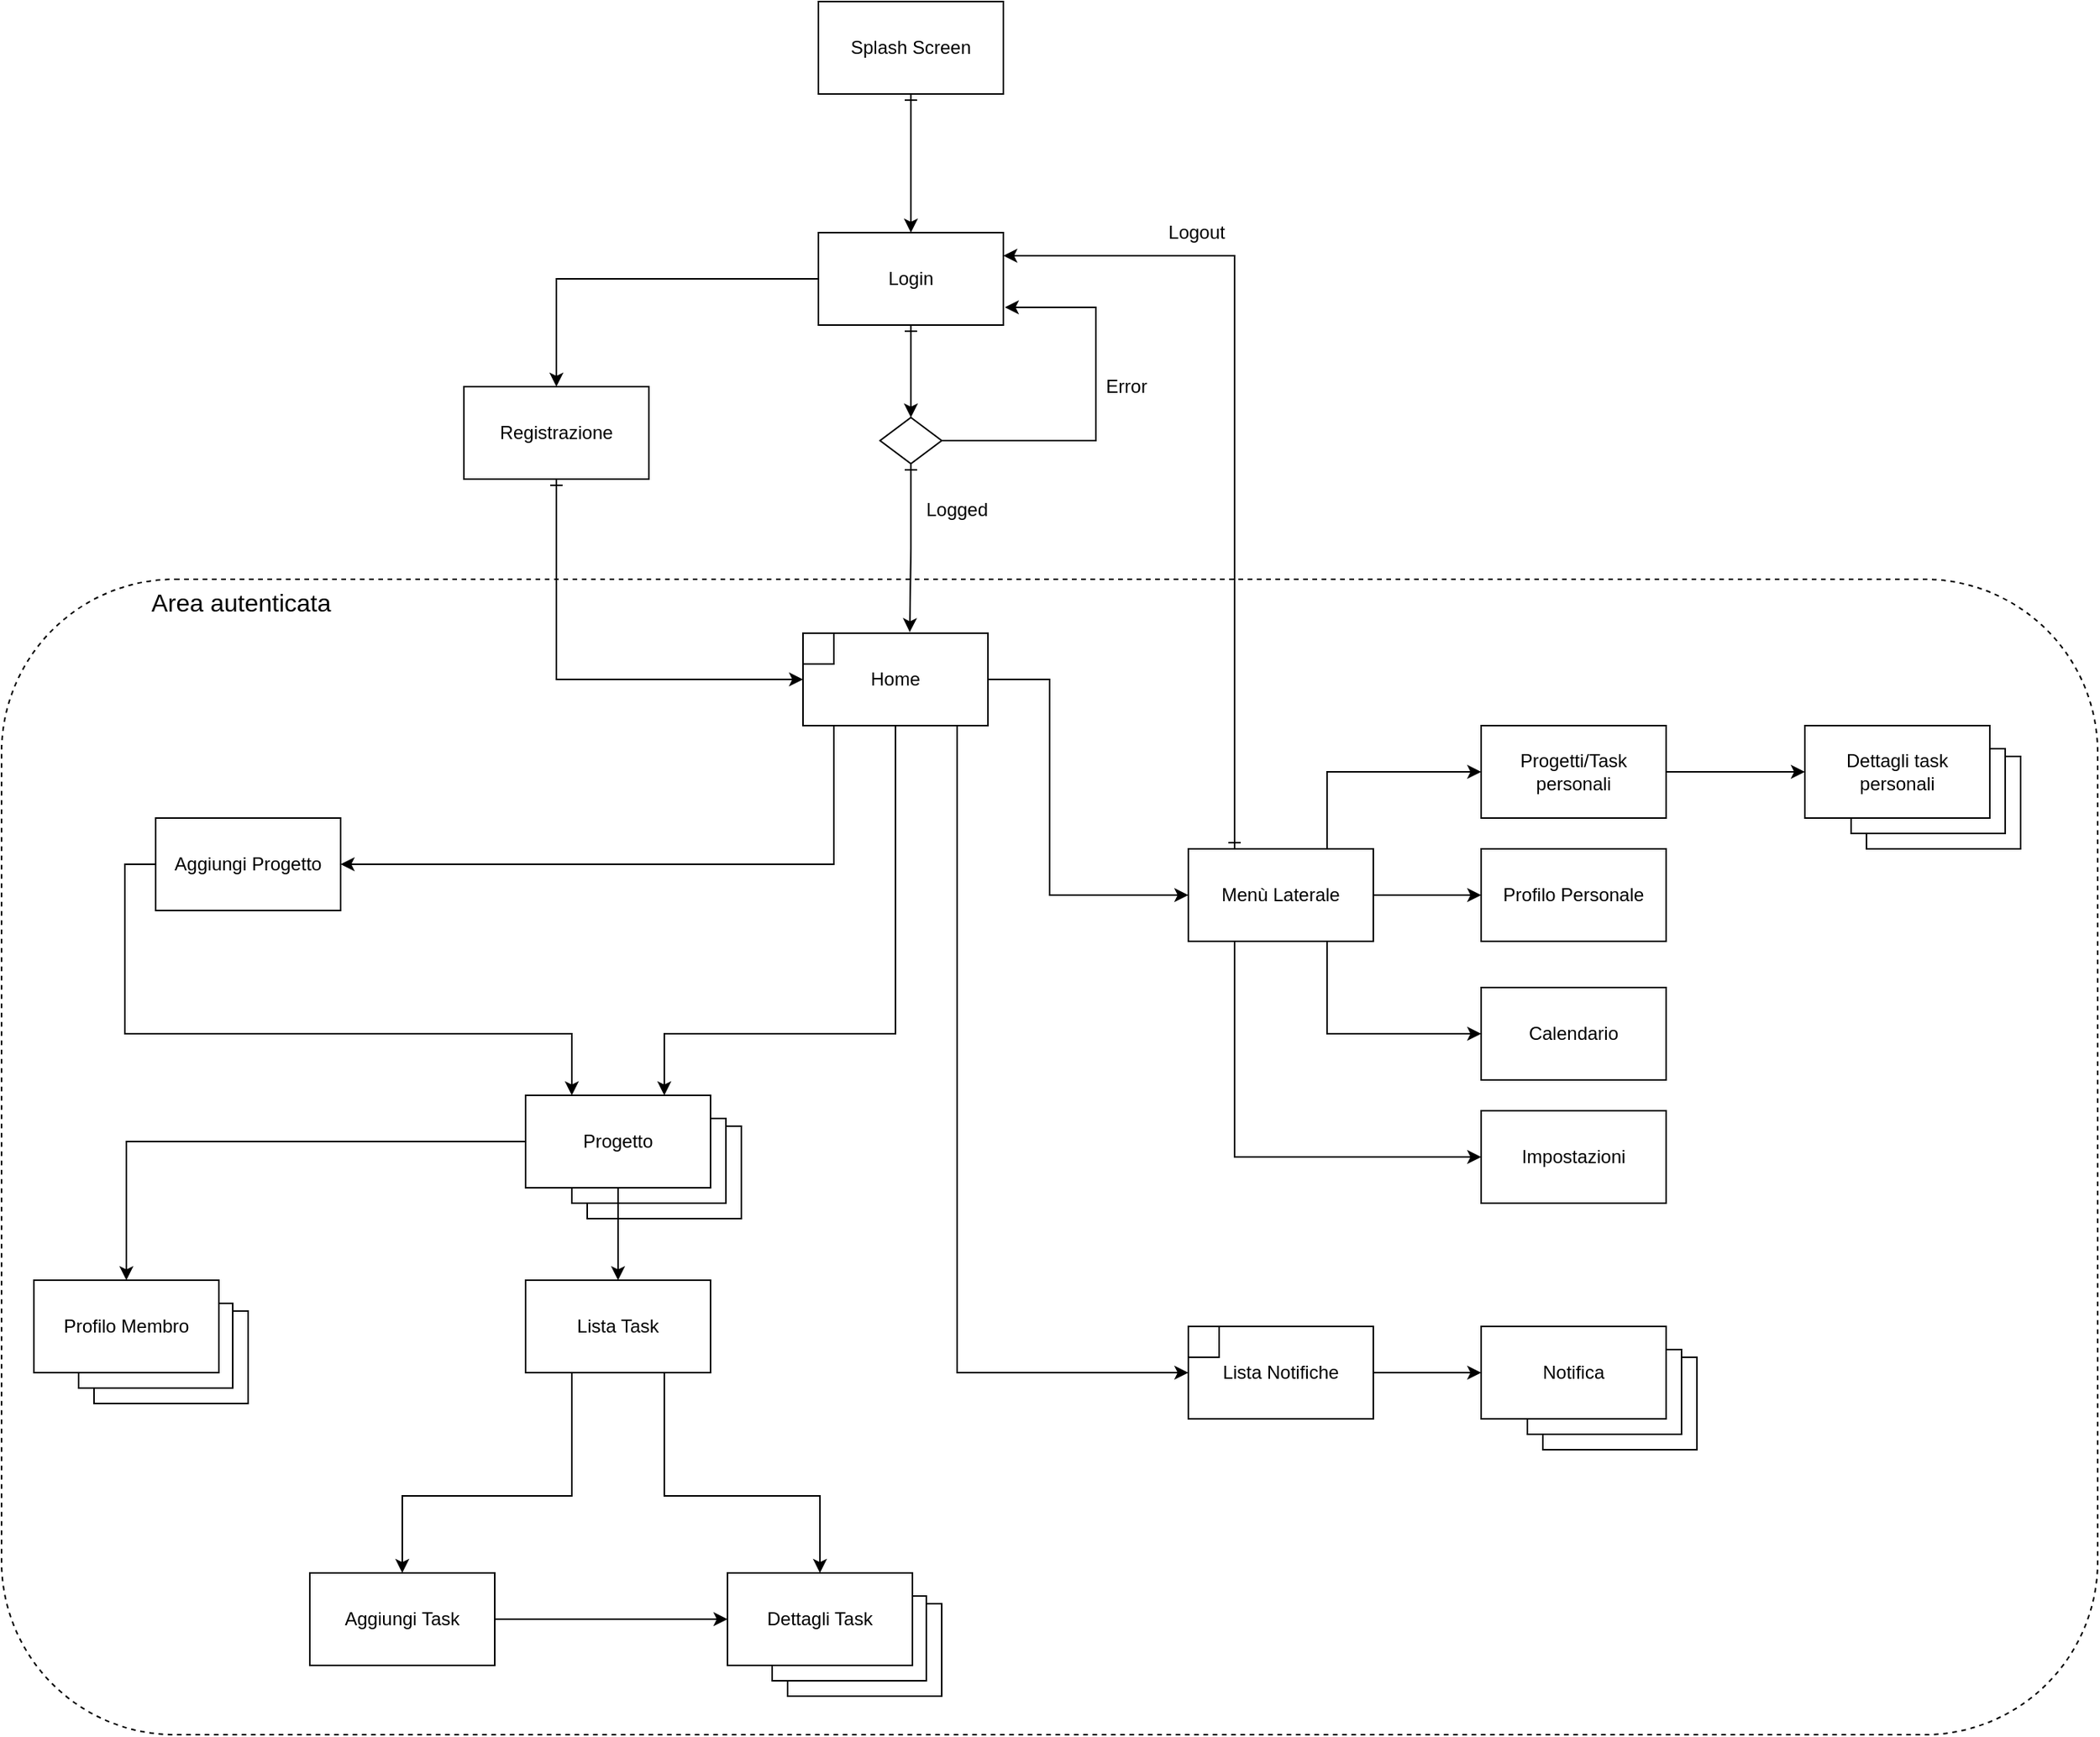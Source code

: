 <mxfile version="14.6.12" type="device"><diagram id="xSrrvhFJY5VeixmA2x_r" name="Page-1"><mxGraphModel dx="2031" dy="2259" grid="1" gridSize="10" guides="1" tooltips="1" connect="1" arrows="1" fold="1" page="1" pageScale="1" pageWidth="827" pageHeight="1169" math="0" shadow="0"><root><mxCell id="0"/><mxCell id="1" parent="0"/><mxCell id="82nMsccOjUNbbCQ4d1yx-11" style="edgeStyle=orthogonalEdgeStyle;rounded=0;orthogonalLoop=1;jettySize=auto;html=1;entryX=0.5;entryY=0;entryDx=0;entryDy=0;startArrow=ERone;startFill=0;" parent="1" source="d37KyNYrokL4mkIn46Ug-1" target="82nMsccOjUNbbCQ4d1yx-10" edge="1"><mxGeometry relative="1" as="geometry"/></mxCell><mxCell id="d37KyNYrokL4mkIn46Ug-1" value="Splash Screen" style="rounded=0;whiteSpace=wrap;html=1;" parent="1" vertex="1"><mxGeometry x="570" y="-350" width="120" height="60" as="geometry"/></mxCell><mxCell id="d37KyNYrokL4mkIn46Ug-8" value="Error" style="text;html=1;strokeColor=none;fillColor=none;align=center;verticalAlign=middle;whiteSpace=wrap;rounded=0;" parent="1" vertex="1"><mxGeometry x="750" y="-110" width="40" height="20" as="geometry"/></mxCell><mxCell id="d37KyNYrokL4mkIn46Ug-9" value="Logged" style="text;html=1;strokeColor=none;fillColor=none;align=center;verticalAlign=middle;whiteSpace=wrap;rounded=0;" parent="1" vertex="1"><mxGeometry x="640" y="-30" width="40" height="20" as="geometry"/></mxCell><mxCell id="d37KyNYrokL4mkIn46Ug-14" style="edgeStyle=orthogonalEdgeStyle;rounded=0;orthogonalLoop=1;jettySize=auto;html=1;entryX=0;entryY=0.5;entryDx=0;entryDy=0;startArrow=none;startFill=0;exitX=1;exitY=0.5;exitDx=0;exitDy=0;" parent="1" source="d37KyNYrokL4mkIn46Ug-10" target="d37KyNYrokL4mkIn46Ug-13" edge="1"><mxGeometry relative="1" as="geometry"><Array as="points"><mxPoint x="720" y="90"/><mxPoint x="720" y="230"/></Array></mxGeometry></mxCell><mxCell id="d37KyNYrokL4mkIn46Ug-15" style="edgeStyle=orthogonalEdgeStyle;rounded=0;orthogonalLoop=1;jettySize=auto;html=1;exitX=0.25;exitY=1;exitDx=0;exitDy=0;startArrow=none;startFill=0;entryX=0;entryY=0.5;entryDx=0;entryDy=0;" parent="1" source="d37KyNYrokL4mkIn46Ug-10" target="d37KyNYrokL4mkIn46Ug-16" edge="1"><mxGeometry relative="1" as="geometry"><mxPoint x="590" y="330" as="targetPoint"/><Array as="points"><mxPoint x="660" y="120"/><mxPoint x="660" y="540"/></Array></mxGeometry></mxCell><mxCell id="d37KyNYrokL4mkIn46Ug-44" style="edgeStyle=orthogonalEdgeStyle;rounded=0;orthogonalLoop=1;jettySize=auto;html=1;exitX=0.25;exitY=1;exitDx=0;exitDy=0;startArrow=none;startFill=0;entryX=0.75;entryY=0;entryDx=0;entryDy=0;" parent="1" source="d37KyNYrokL4mkIn46Ug-10" target="d37KyNYrokL4mkIn46Ug-51" edge="1"><mxGeometry relative="1" as="geometry"><mxPoint x="440" y="240" as="targetPoint"/><Array as="points"><mxPoint x="620" y="120"/><mxPoint x="620" y="320"/><mxPoint x="470" y="320"/></Array></mxGeometry></mxCell><mxCell id="eZlSXQHVoUzHu3JJPmLp-2" style="edgeStyle=orthogonalEdgeStyle;rounded=0;orthogonalLoop=1;jettySize=auto;html=1;exitX=0.25;exitY=1;exitDx=0;exitDy=0;entryX=1;entryY=0.5;entryDx=0;entryDy=0;" parent="1" source="d37KyNYrokL4mkIn46Ug-10" target="d37KyNYrokL4mkIn46Ug-61" edge="1"><mxGeometry relative="1" as="geometry"><Array as="points"><mxPoint x="580" y="120"/><mxPoint x="580" y="210"/></Array></mxGeometry></mxCell><mxCell id="d37KyNYrokL4mkIn46Ug-10" value="Home" style="rounded=0;whiteSpace=wrap;html=1;" parent="1" vertex="1"><mxGeometry x="560" y="60" width="120" height="60" as="geometry"/></mxCell><mxCell id="d37KyNYrokL4mkIn46Ug-11" value="" style="rounded=0;whiteSpace=wrap;html=1;" parent="1" vertex="1"><mxGeometry x="560" y="60" width="20" height="20" as="geometry"/></mxCell><mxCell id="d37KyNYrokL4mkIn46Ug-27" style="edgeStyle=orthogonalEdgeStyle;rounded=0;orthogonalLoop=1;jettySize=auto;html=1;exitX=1;exitY=0.5;exitDx=0;exitDy=0;startArrow=none;startFill=0;" parent="1" source="d37KyNYrokL4mkIn46Ug-13" edge="1"><mxGeometry relative="1" as="geometry"><mxPoint x="1000" y="230" as="targetPoint"/></mxGeometry></mxCell><mxCell id="d37KyNYrokL4mkIn46Ug-29" style="edgeStyle=orthogonalEdgeStyle;rounded=0;orthogonalLoop=1;jettySize=auto;html=1;exitX=0.75;exitY=0;exitDx=0;exitDy=0;startArrow=none;startFill=0;entryX=0;entryY=0.5;entryDx=0;entryDy=0;" parent="1" source="d37KyNYrokL4mkIn46Ug-13" target="d37KyNYrokL4mkIn46Ug-30" edge="1"><mxGeometry relative="1" as="geometry"><mxPoint x="1010" y="140" as="targetPoint"/></mxGeometry></mxCell><mxCell id="d37KyNYrokL4mkIn46Ug-40" style="edgeStyle=orthogonalEdgeStyle;rounded=0;orthogonalLoop=1;jettySize=auto;html=1;exitX=0.5;exitY=1;exitDx=0;exitDy=0;startArrow=none;startFill=0;" parent="1" source="d37KyNYrokL4mkIn46Ug-13" target="d37KyNYrokL4mkIn46Ug-39" edge="1"><mxGeometry relative="1" as="geometry"><Array as="points"><mxPoint x="900" y="260"/><mxPoint x="900" y="320"/></Array></mxGeometry></mxCell><mxCell id="d37KyNYrokL4mkIn46Ug-13" value="Menù Laterale" style="rounded=0;whiteSpace=wrap;html=1;" parent="1" vertex="1"><mxGeometry x="810" y="200" width="120" height="60" as="geometry"/></mxCell><mxCell id="d37KyNYrokL4mkIn46Ug-25" style="edgeStyle=orthogonalEdgeStyle;rounded=0;orthogonalLoop=1;jettySize=auto;html=1;exitX=1;exitY=0.5;exitDx=0;exitDy=0;entryX=0;entryY=0.5;entryDx=0;entryDy=0;startArrow=none;startFill=0;" parent="1" source="d37KyNYrokL4mkIn46Ug-16" target="d37KyNYrokL4mkIn46Ug-22" edge="1"><mxGeometry relative="1" as="geometry"/></mxCell><mxCell id="d37KyNYrokL4mkIn46Ug-16" value="Lista Notifiche" style="rounded=0;whiteSpace=wrap;html=1;" parent="1" vertex="1"><mxGeometry x="810" y="510" width="120" height="60" as="geometry"/></mxCell><mxCell id="d37KyNYrokL4mkIn46Ug-18" value="" style="group" parent="1" vertex="1" connectable="0"><mxGeometry x="1000" y="510" width="140" height="80" as="geometry"/></mxCell><mxCell id="d37KyNYrokL4mkIn46Ug-19" value="" style="group" parent="d37KyNYrokL4mkIn46Ug-18" vertex="1" connectable="0"><mxGeometry width="140" height="80" as="geometry"/></mxCell><mxCell id="d37KyNYrokL4mkIn46Ug-20" value="" style="endArrow=none;html=1;rounded=0;" parent="d37KyNYrokL4mkIn46Ug-19" edge="1"><mxGeometry width="50" height="50" relative="1" as="geometry"><mxPoint x="40" y="70" as="sourcePoint"/><mxPoint x="130" y="20" as="targetPoint"/><Array as="points"><mxPoint x="40" y="80"/><mxPoint x="140" y="80"/><mxPoint x="140" y="20"/></Array></mxGeometry></mxCell><mxCell id="d37KyNYrokL4mkIn46Ug-21" value="" style="group" parent="d37KyNYrokL4mkIn46Ug-19" vertex="1" connectable="0"><mxGeometry width="120" height="60" as="geometry"/></mxCell><mxCell id="d37KyNYrokL4mkIn46Ug-22" value="Notifica" style="rounded=0;whiteSpace=wrap;html=1;" parent="d37KyNYrokL4mkIn46Ug-21" vertex="1"><mxGeometry width="120" height="60" as="geometry"/></mxCell><mxCell id="d37KyNYrokL4mkIn46Ug-24" style="edgeStyle=orthogonalEdgeStyle;rounded=0;orthogonalLoop=1;jettySize=auto;html=1;exitX=1;exitY=0.25;exitDx=0;exitDy=0;entryX=0.25;entryY=1;entryDx=0;entryDy=0;endArrow=none;endFill=0;" parent="d37KyNYrokL4mkIn46Ug-21" source="d37KyNYrokL4mkIn46Ug-22" target="d37KyNYrokL4mkIn46Ug-22" edge="1"><mxGeometry relative="1" as="geometry"><Array as="points"><mxPoint x="130" y="15"/><mxPoint x="130" y="70"/><mxPoint x="30" y="70"/></Array></mxGeometry></mxCell><mxCell id="d37KyNYrokL4mkIn46Ug-28" value="Profilo Personale" style="rounded=0;whiteSpace=wrap;html=1;" parent="1" vertex="1"><mxGeometry x="1000" y="200" width="120" height="60" as="geometry"/></mxCell><mxCell id="d37KyNYrokL4mkIn46Ug-37" style="edgeStyle=orthogonalEdgeStyle;rounded=0;orthogonalLoop=1;jettySize=auto;html=1;entryX=0;entryY=0.5;entryDx=0;entryDy=0;startArrow=none;startFill=0;" parent="1" source="d37KyNYrokL4mkIn46Ug-30" target="d37KyNYrokL4mkIn46Ug-35" edge="1"><mxGeometry relative="1" as="geometry"/></mxCell><mxCell id="d37KyNYrokL4mkIn46Ug-30" value="Progetti/Task personali" style="rounded=0;whiteSpace=wrap;html=1;" parent="1" vertex="1"><mxGeometry x="1000" y="120" width="120" height="60" as="geometry"/></mxCell><mxCell id="d37KyNYrokL4mkIn46Ug-31" value="" style="group" parent="1" vertex="1" connectable="0"><mxGeometry x="1210" y="120" width="140" height="80" as="geometry"/></mxCell><mxCell id="d37KyNYrokL4mkIn46Ug-32" value="" style="group" parent="d37KyNYrokL4mkIn46Ug-31" vertex="1" connectable="0"><mxGeometry width="140" height="80" as="geometry"/></mxCell><mxCell id="d37KyNYrokL4mkIn46Ug-33" value="" style="endArrow=none;html=1;rounded=0;" parent="d37KyNYrokL4mkIn46Ug-32" edge="1"><mxGeometry width="50" height="50" relative="1" as="geometry"><mxPoint x="40" y="70" as="sourcePoint"/><mxPoint x="130" y="20" as="targetPoint"/><Array as="points"><mxPoint x="40" y="80"/><mxPoint x="140" y="80"/><mxPoint x="140" y="20"/></Array></mxGeometry></mxCell><mxCell id="d37KyNYrokL4mkIn46Ug-34" value="" style="group" parent="d37KyNYrokL4mkIn46Ug-32" vertex="1" connectable="0"><mxGeometry width="120" height="60" as="geometry"/></mxCell><mxCell id="d37KyNYrokL4mkIn46Ug-35" value="Dettagli task personali" style="rounded=0;whiteSpace=wrap;html=1;" parent="d37KyNYrokL4mkIn46Ug-34" vertex="1"><mxGeometry width="120" height="60" as="geometry"/></mxCell><mxCell id="d37KyNYrokL4mkIn46Ug-36" style="edgeStyle=orthogonalEdgeStyle;rounded=0;orthogonalLoop=1;jettySize=auto;html=1;exitX=1;exitY=0.25;exitDx=0;exitDy=0;entryX=0.25;entryY=1;entryDx=0;entryDy=0;endArrow=none;endFill=0;" parent="d37KyNYrokL4mkIn46Ug-34" source="d37KyNYrokL4mkIn46Ug-35" target="d37KyNYrokL4mkIn46Ug-35" edge="1"><mxGeometry relative="1" as="geometry"><Array as="points"><mxPoint x="130" y="15"/><mxPoint x="130" y="70"/><mxPoint x="30" y="70"/></Array></mxGeometry></mxCell><mxCell id="82nMsccOjUNbbCQ4d1yx-4" style="edgeStyle=orthogonalEdgeStyle;rounded=0;orthogonalLoop=1;jettySize=auto;html=1;exitX=0.25;exitY=0;exitDx=0;exitDy=0;startArrow=ERone;startFill=0;entryX=1;entryY=0.25;entryDx=0;entryDy=0;" parent="1" source="d37KyNYrokL4mkIn46Ug-13" target="82nMsccOjUNbbCQ4d1yx-10" edge="1"><mxGeometry relative="1" as="geometry"><mxPoint x="1450.0" y="320.714" as="targetPoint"/><Array as="points"><mxPoint x="840" y="-185"/></Array></mxGeometry></mxCell><mxCell id="d37KyNYrokL4mkIn46Ug-39" value="Calendario" style="rounded=0;whiteSpace=wrap;html=1;" parent="1" vertex="1"><mxGeometry x="1000" y="290" width="120" height="60" as="geometry"/></mxCell><mxCell id="d37KyNYrokL4mkIn46Ug-47" value="" style="group" parent="1" vertex="1" connectable="0"><mxGeometry x="380" y="360" width="140" height="80" as="geometry"/></mxCell><mxCell id="d37KyNYrokL4mkIn46Ug-48" value="" style="group" parent="d37KyNYrokL4mkIn46Ug-47" vertex="1" connectable="0"><mxGeometry width="140" height="80" as="geometry"/></mxCell><mxCell id="d37KyNYrokL4mkIn46Ug-49" value="" style="endArrow=none;html=1;rounded=0;" parent="d37KyNYrokL4mkIn46Ug-48" edge="1"><mxGeometry width="50" height="50" relative="1" as="geometry"><mxPoint x="40" y="70" as="sourcePoint"/><mxPoint x="130" y="20" as="targetPoint"/><Array as="points"><mxPoint x="40" y="80"/><mxPoint x="140" y="80"/><mxPoint x="140" y="20"/></Array></mxGeometry></mxCell><mxCell id="d37KyNYrokL4mkIn46Ug-50" value="" style="group" parent="d37KyNYrokL4mkIn46Ug-48" vertex="1" connectable="0"><mxGeometry width="120" height="60" as="geometry"/></mxCell><mxCell id="d37KyNYrokL4mkIn46Ug-51" value="Progetto" style="rounded=0;whiteSpace=wrap;html=1;" parent="d37KyNYrokL4mkIn46Ug-50" vertex="1"><mxGeometry width="120" height="60" as="geometry"/></mxCell><mxCell id="d37KyNYrokL4mkIn46Ug-52" style="edgeStyle=orthogonalEdgeStyle;rounded=0;orthogonalLoop=1;jettySize=auto;html=1;exitX=1;exitY=0.25;exitDx=0;exitDy=0;entryX=0.25;entryY=1;entryDx=0;entryDy=0;endArrow=none;endFill=0;" parent="d37KyNYrokL4mkIn46Ug-50" source="d37KyNYrokL4mkIn46Ug-51" target="d37KyNYrokL4mkIn46Ug-51" edge="1"><mxGeometry relative="1" as="geometry"><Array as="points"><mxPoint x="130" y="15"/><mxPoint x="130" y="70"/><mxPoint x="30" y="70"/></Array></mxGeometry></mxCell><mxCell id="d37KyNYrokL4mkIn46Ug-54" style="edgeStyle=orthogonalEdgeStyle;rounded=0;orthogonalLoop=1;jettySize=auto;html=1;startArrow=none;startFill=0;exitX=0.5;exitY=1;exitDx=0;exitDy=0;entryX=0.5;entryY=0;entryDx=0;entryDy=0;" parent="1" source="d37KyNYrokL4mkIn46Ug-51" target="d37KyNYrokL4mkIn46Ug-55" edge="1"><mxGeometry relative="1" as="geometry"><mxPoint x="440" y="510" as="targetPoint"/><mxPoint x="440" y="440" as="sourcePoint"/><Array as="points"/></mxGeometry></mxCell><mxCell id="d37KyNYrokL4mkIn46Ug-62" style="edgeStyle=orthogonalEdgeStyle;rounded=0;orthogonalLoop=1;jettySize=auto;html=1;exitX=0.5;exitY=1;exitDx=0;exitDy=0;startArrow=none;startFill=0;entryX=0.5;entryY=0;entryDx=0;entryDy=0;" parent="1" source="d37KyNYrokL4mkIn46Ug-55" target="d37KyNYrokL4mkIn46Ug-63" edge="1"><mxGeometry relative="1" as="geometry"><mxPoint x="370" y="630" as="targetPoint"/><Array as="points"><mxPoint x="410" y="540"/><mxPoint x="410" y="620"/><mxPoint x="300" y="620"/></Array></mxGeometry></mxCell><mxCell id="d37KyNYrokL4mkIn46Ug-80" style="edgeStyle=orthogonalEdgeStyle;rounded=0;orthogonalLoop=1;jettySize=auto;html=1;exitX=0.75;exitY=1;exitDx=0;exitDy=0;startArrow=none;startFill=0;entryX=0.5;entryY=0;entryDx=0;entryDy=0;" parent="1" source="d37KyNYrokL4mkIn46Ug-55" target="d37KyNYrokL4mkIn46Ug-85" edge="1"><mxGeometry relative="1" as="geometry"><mxPoint x="470" y="700" as="targetPoint"/><Array as="points"><mxPoint x="470" y="620"/><mxPoint x="571" y="620"/></Array></mxGeometry></mxCell><mxCell id="d37KyNYrokL4mkIn46Ug-55" value="Lista Task" style="rounded=0;whiteSpace=wrap;html=1;" parent="1" vertex="1"><mxGeometry x="380" y="480" width="120" height="60" as="geometry"/></mxCell><mxCell id="2Pk8AO8Ar-rmJFfrqhaY-9" style="edgeStyle=orthogonalEdgeStyle;rounded=0;orthogonalLoop=1;jettySize=auto;html=1;exitX=0;exitY=0.5;exitDx=0;exitDy=0;entryX=0.25;entryY=0;entryDx=0;entryDy=0;" parent="1" source="d37KyNYrokL4mkIn46Ug-61" target="d37KyNYrokL4mkIn46Ug-51" edge="1"><mxGeometry relative="1" as="geometry"><Array as="points"><mxPoint x="120" y="210"/><mxPoint x="120" y="320"/><mxPoint x="410" y="320"/></Array></mxGeometry></mxCell><mxCell id="d37KyNYrokL4mkIn46Ug-61" value="Aggiungi Progetto" style="rounded=0;whiteSpace=wrap;html=1;" parent="1" vertex="1"><mxGeometry x="140" y="180" width="120" height="60" as="geometry"/></mxCell><mxCell id="sgdFNsR1rg4dKo6CJhfG-2" style="edgeStyle=orthogonalEdgeStyle;rounded=0;orthogonalLoop=1;jettySize=auto;html=1;exitX=1;exitY=0.5;exitDx=0;exitDy=0;entryX=0;entryY=0.5;entryDx=0;entryDy=0;" edge="1" parent="1" source="d37KyNYrokL4mkIn46Ug-63" target="d37KyNYrokL4mkIn46Ug-85"><mxGeometry relative="1" as="geometry"/></mxCell><mxCell id="d37KyNYrokL4mkIn46Ug-63" value="Aggiungi Task" style="rounded=0;whiteSpace=wrap;html=1;" parent="1" vertex="1"><mxGeometry x="240" y="670" width="120" height="60" as="geometry"/></mxCell><mxCell id="d37KyNYrokL4mkIn46Ug-66" style="edgeStyle=orthogonalEdgeStyle;rounded=0;orthogonalLoop=1;jettySize=auto;html=1;exitX=0;exitY=0.5;exitDx=0;exitDy=0;startArrow=none;startFill=0;entryX=0.5;entryY=0;entryDx=0;entryDy=0;" parent="1" source="d37KyNYrokL4mkIn46Ug-51" target="2Pk8AO8Ar-rmJFfrqhaY-7" edge="1"><mxGeometry relative="1" as="geometry"><mxPoint x="90.294" y="530" as="targetPoint"/><mxPoint x="90" y="470" as="sourcePoint"/></mxGeometry></mxCell><mxCell id="d37KyNYrokL4mkIn46Ug-81" value="" style="group" parent="1" vertex="1" connectable="0"><mxGeometry x="510" y="670" width="140" height="80" as="geometry"/></mxCell><mxCell id="d37KyNYrokL4mkIn46Ug-82" value="" style="group" parent="d37KyNYrokL4mkIn46Ug-81" vertex="1" connectable="0"><mxGeometry width="140" height="80" as="geometry"/></mxCell><mxCell id="d37KyNYrokL4mkIn46Ug-83" value="" style="endArrow=none;html=1;rounded=0;" parent="d37KyNYrokL4mkIn46Ug-82" edge="1"><mxGeometry width="50" height="50" relative="1" as="geometry"><mxPoint x="40" y="70" as="sourcePoint"/><mxPoint x="130" y="20" as="targetPoint"/><Array as="points"><mxPoint x="40" y="80"/><mxPoint x="140" y="80"/><mxPoint x="140" y="20"/></Array></mxGeometry></mxCell><mxCell id="d37KyNYrokL4mkIn46Ug-84" value="" style="group" parent="d37KyNYrokL4mkIn46Ug-82" vertex="1" connectable="0"><mxGeometry width="120" height="60" as="geometry"/></mxCell><mxCell id="d37KyNYrokL4mkIn46Ug-85" value="Dettagli Task" style="rounded=0;whiteSpace=wrap;html=1;" parent="d37KyNYrokL4mkIn46Ug-84" vertex="1"><mxGeometry x="1" width="120" height="60" as="geometry"/></mxCell><mxCell id="d37KyNYrokL4mkIn46Ug-86" style="edgeStyle=orthogonalEdgeStyle;rounded=0;orthogonalLoop=1;jettySize=auto;html=1;exitX=1;exitY=0.25;exitDx=0;exitDy=0;entryX=0.25;entryY=1;entryDx=0;entryDy=0;endArrow=none;endFill=0;" parent="d37KyNYrokL4mkIn46Ug-84" source="d37KyNYrokL4mkIn46Ug-85" target="d37KyNYrokL4mkIn46Ug-85" edge="1"><mxGeometry relative="1" as="geometry"><Array as="points"><mxPoint x="130" y="15"/><mxPoint x="130" y="70"/><mxPoint x="30" y="70"/></Array></mxGeometry></mxCell><mxCell id="d37KyNYrokL4mkIn46Ug-92" value="" style="whiteSpace=wrap;html=1;aspect=fixed;" parent="1" vertex="1"><mxGeometry x="810" y="510" width="20" height="20" as="geometry"/></mxCell><mxCell id="b0t05d7EzDKwtubNoX8t-1" style="edgeStyle=orthogonalEdgeStyle;rounded=0;orthogonalLoop=1;jettySize=auto;html=1;exitX=0.25;exitY=1;exitDx=0;exitDy=0;entryX=0;entryY=0.5;entryDx=0;entryDy=0;" parent="1" source="d37KyNYrokL4mkIn46Ug-13" target="b0t05d7EzDKwtubNoX8t-2" edge="1"><mxGeometry relative="1" as="geometry"><mxPoint x="850" y="560" as="targetPoint"/><Array as="points"><mxPoint x="840" y="400"/><mxPoint x="1000" y="400"/></Array></mxGeometry></mxCell><mxCell id="b0t05d7EzDKwtubNoX8t-2" value="Impostazioni" style="rounded=0;whiteSpace=wrap;html=1;" parent="1" vertex="1"><mxGeometry x="1000" y="370" width="120" height="60" as="geometry"/></mxCell><mxCell id="yrCnhq1r11iNTuz6NeHs-1" value="Logout" style="text;html=1;align=center;verticalAlign=middle;resizable=0;points=[];autosize=1;" parent="1" vertex="1"><mxGeometry x="790" y="-210" width="50" height="20" as="geometry"/></mxCell><mxCell id="82nMsccOjUNbbCQ4d1yx-15" style="edgeStyle=orthogonalEdgeStyle;rounded=0;orthogonalLoop=1;jettySize=auto;html=1;exitX=0.5;exitY=1;exitDx=0;exitDy=0;entryX=0.5;entryY=0;entryDx=0;entryDy=0;startArrow=ERone;startFill=0;" parent="1" source="82nMsccOjUNbbCQ4d1yx-10" target="82nMsccOjUNbbCQ4d1yx-14" edge="1"><mxGeometry relative="1" as="geometry"/></mxCell><mxCell id="82nMsccOjUNbbCQ4d1yx-21" style="edgeStyle=orthogonalEdgeStyle;rounded=0;orthogonalLoop=1;jettySize=auto;html=1;exitX=0;exitY=0.5;exitDx=0;exitDy=0;entryX=0.5;entryY=0;entryDx=0;entryDy=0;startArrow=none;startFill=0;" parent="1" source="82nMsccOjUNbbCQ4d1yx-10" target="82nMsccOjUNbbCQ4d1yx-20" edge="1"><mxGeometry relative="1" as="geometry"/></mxCell><mxCell id="82nMsccOjUNbbCQ4d1yx-10" value="Login" style="rounded=0;whiteSpace=wrap;html=1;" parent="1" vertex="1"><mxGeometry x="570" y="-200" width="120" height="60" as="geometry"/></mxCell><mxCell id="82nMsccOjUNbbCQ4d1yx-16" style="edgeStyle=orthogonalEdgeStyle;rounded=0;orthogonalLoop=1;jettySize=auto;html=1;exitX=0.5;exitY=1;exitDx=0;exitDy=0;entryX=0.577;entryY=-0.011;entryDx=0;entryDy=0;entryPerimeter=0;startArrow=ERone;startFill=0;" parent="1" source="82nMsccOjUNbbCQ4d1yx-14" target="d37KyNYrokL4mkIn46Ug-10" edge="1"><mxGeometry relative="1" as="geometry"/></mxCell><mxCell id="82nMsccOjUNbbCQ4d1yx-18" style="edgeStyle=orthogonalEdgeStyle;rounded=0;orthogonalLoop=1;jettySize=auto;html=1;exitX=1;exitY=0.5;exitDx=0;exitDy=0;entryX=1.008;entryY=0.808;entryDx=0;entryDy=0;startArrow=none;startFill=0;entryPerimeter=0;" parent="1" source="82nMsccOjUNbbCQ4d1yx-14" target="82nMsccOjUNbbCQ4d1yx-10" edge="1"><mxGeometry relative="1" as="geometry"><Array as="points"><mxPoint x="750" y="-65"/><mxPoint x="750" y="-152"/></Array></mxGeometry></mxCell><mxCell id="82nMsccOjUNbbCQ4d1yx-14" value="" style="rhombus;whiteSpace=wrap;html=1;" parent="1" vertex="1"><mxGeometry x="610" y="-80" width="40" height="30" as="geometry"/></mxCell><mxCell id="82nMsccOjUNbbCQ4d1yx-22" style="edgeStyle=orthogonalEdgeStyle;rounded=0;orthogonalLoop=1;jettySize=auto;html=1;exitX=0.5;exitY=1;exitDx=0;exitDy=0;entryX=0;entryY=0.5;entryDx=0;entryDy=0;startArrow=ERone;startFill=0;" parent="1" source="82nMsccOjUNbbCQ4d1yx-20" target="d37KyNYrokL4mkIn46Ug-10" edge="1"><mxGeometry relative="1" as="geometry"/></mxCell><mxCell id="82nMsccOjUNbbCQ4d1yx-20" value="Registrazione" style="rounded=0;whiteSpace=wrap;html=1;" parent="1" vertex="1"><mxGeometry x="340" y="-100" width="120" height="60" as="geometry"/></mxCell><mxCell id="82nMsccOjUNbbCQ4d1yx-24" value="" style="rounded=1;whiteSpace=wrap;html=1;fillColor=none;dashed=1;" parent="1" vertex="1"><mxGeometry x="40" y="25" width="1360" height="750" as="geometry"/></mxCell><mxCell id="82nMsccOjUNbbCQ4d1yx-26" value="&lt;font style=&quot;font-size: 16px&quot;&gt;Area autenticata&lt;/font&gt;" style="text;html=1;align=center;verticalAlign=middle;resizable=0;points=[];autosize=1;" parent="1" vertex="1"><mxGeometry x="130" y="30" width="130" height="20" as="geometry"/></mxCell><mxCell id="2Pk8AO8Ar-rmJFfrqhaY-3" value="" style="group" parent="1" vertex="1" connectable="0"><mxGeometry x="60" y="480" width="140" height="80" as="geometry"/></mxCell><mxCell id="2Pk8AO8Ar-rmJFfrqhaY-4" value="" style="group" parent="2Pk8AO8Ar-rmJFfrqhaY-3" vertex="1" connectable="0"><mxGeometry width="140" height="80" as="geometry"/></mxCell><mxCell id="2Pk8AO8Ar-rmJFfrqhaY-5" value="" style="endArrow=none;html=1;rounded=0;" parent="2Pk8AO8Ar-rmJFfrqhaY-4" edge="1"><mxGeometry width="50" height="50" relative="1" as="geometry"><mxPoint x="40" y="70" as="sourcePoint"/><mxPoint x="130" y="20" as="targetPoint"/><Array as="points"><mxPoint x="40" y="80"/><mxPoint x="140" y="80"/><mxPoint x="140" y="20"/></Array></mxGeometry></mxCell><mxCell id="2Pk8AO8Ar-rmJFfrqhaY-6" value="" style="group" parent="2Pk8AO8Ar-rmJFfrqhaY-4" vertex="1" connectable="0"><mxGeometry width="120" height="60" as="geometry"/></mxCell><mxCell id="2Pk8AO8Ar-rmJFfrqhaY-7" value="Profilo Membro" style="rounded=0;whiteSpace=wrap;html=1;" parent="2Pk8AO8Ar-rmJFfrqhaY-6" vertex="1"><mxGeometry x="1" width="120" height="60" as="geometry"/></mxCell><mxCell id="2Pk8AO8Ar-rmJFfrqhaY-8" style="edgeStyle=orthogonalEdgeStyle;rounded=0;orthogonalLoop=1;jettySize=auto;html=1;exitX=1;exitY=0.25;exitDx=0;exitDy=0;entryX=0.25;entryY=1;entryDx=0;entryDy=0;endArrow=none;endFill=0;" parent="2Pk8AO8Ar-rmJFfrqhaY-6" source="2Pk8AO8Ar-rmJFfrqhaY-7" target="2Pk8AO8Ar-rmJFfrqhaY-7" edge="1"><mxGeometry relative="1" as="geometry"><Array as="points"><mxPoint x="130" y="15"/><mxPoint x="130" y="70"/><mxPoint x="30" y="70"/></Array></mxGeometry></mxCell></root></mxGraphModel></diagram></mxfile>